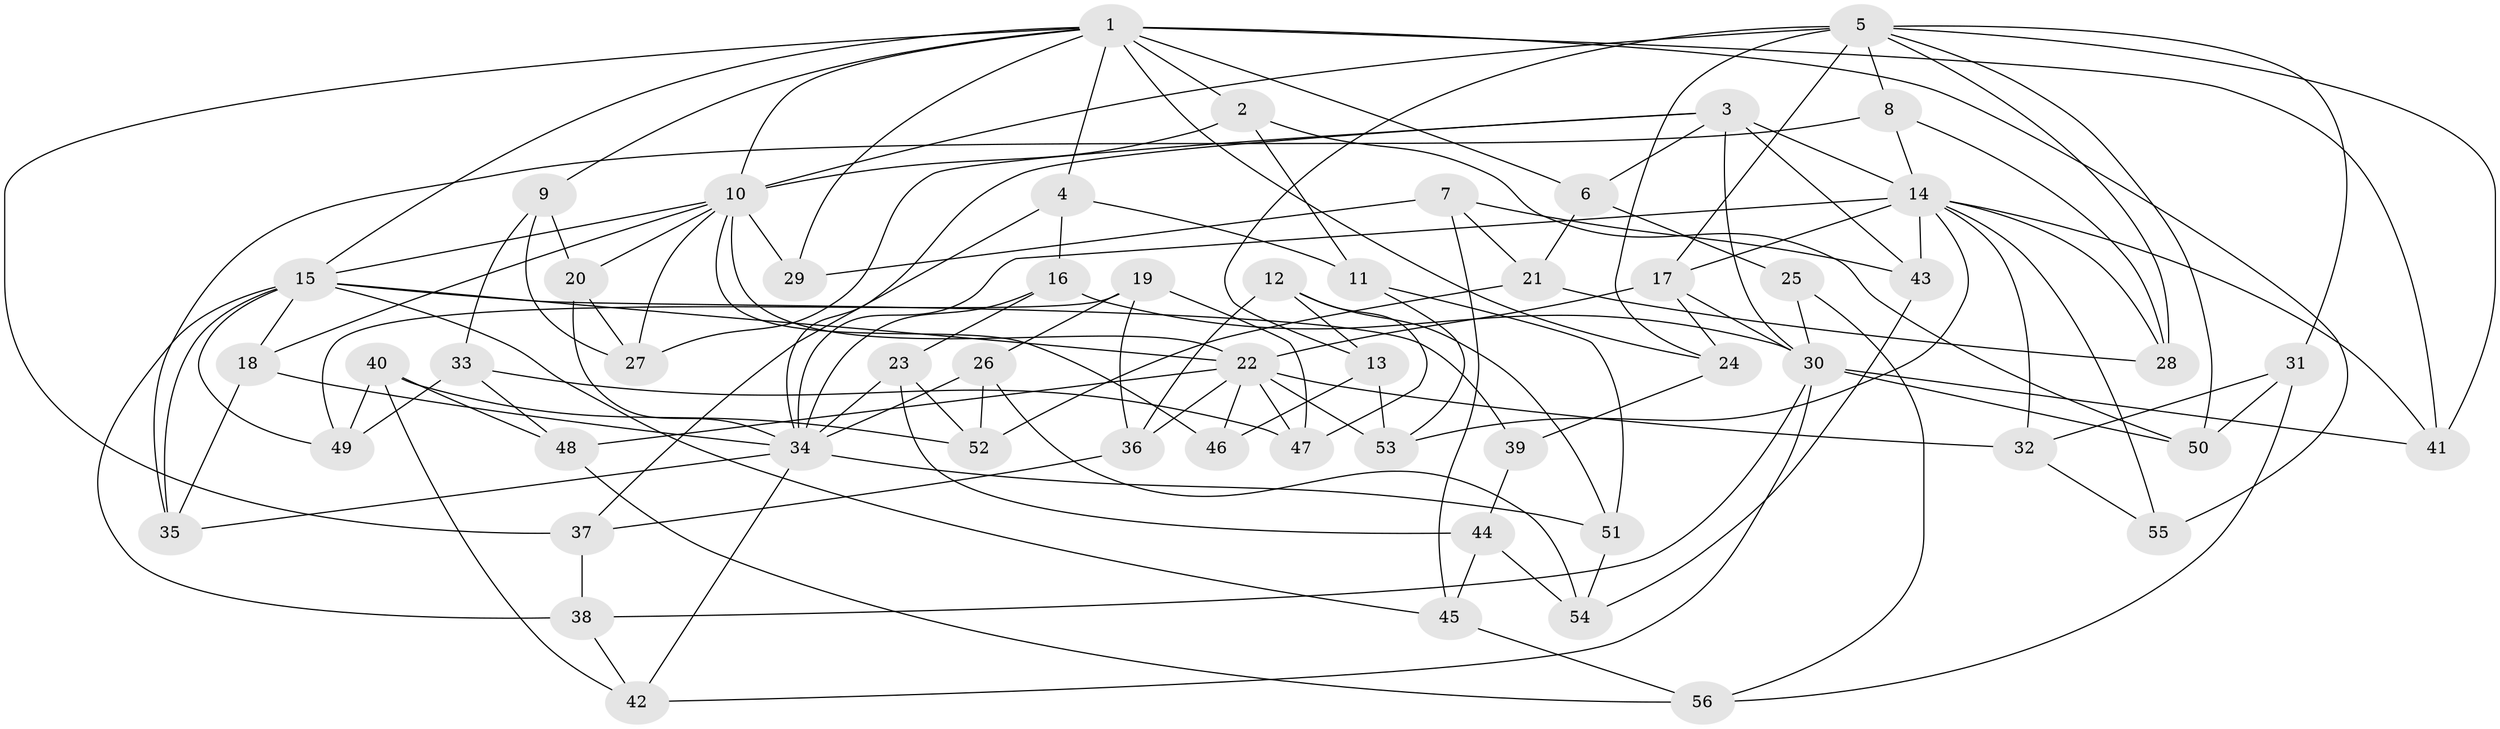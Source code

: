 // original degree distribution, {4: 1.0}
// Generated by graph-tools (version 1.1) at 2025/53/03/04/25 22:53:33]
// undirected, 56 vertices, 133 edges
graph export_dot {
  node [color=gray90,style=filled];
  1;
  2;
  3;
  4;
  5;
  6;
  7;
  8;
  9;
  10;
  11;
  12;
  13;
  14;
  15;
  16;
  17;
  18;
  19;
  20;
  21;
  22;
  23;
  24;
  25;
  26;
  27;
  28;
  29;
  30;
  31;
  32;
  33;
  34;
  35;
  36;
  37;
  38;
  39;
  40;
  41;
  42;
  43;
  44;
  45;
  46;
  47;
  48;
  49;
  50;
  51;
  52;
  53;
  54;
  55;
  56;
  1 -- 2 [weight=1.0];
  1 -- 4 [weight=1.0];
  1 -- 6 [weight=1.0];
  1 -- 9 [weight=1.0];
  1 -- 10 [weight=1.0];
  1 -- 15 [weight=1.0];
  1 -- 24 [weight=1.0];
  1 -- 29 [weight=1.0];
  1 -- 37 [weight=1.0];
  1 -- 41 [weight=1.0];
  1 -- 55 [weight=2.0];
  2 -- 10 [weight=1.0];
  2 -- 11 [weight=1.0];
  2 -- 50 [weight=1.0];
  3 -- 6 [weight=1.0];
  3 -- 14 [weight=2.0];
  3 -- 27 [weight=1.0];
  3 -- 30 [weight=2.0];
  3 -- 34 [weight=1.0];
  3 -- 43 [weight=1.0];
  4 -- 11 [weight=1.0];
  4 -- 16 [weight=1.0];
  4 -- 37 [weight=1.0];
  5 -- 8 [weight=1.0];
  5 -- 10 [weight=2.0];
  5 -- 13 [weight=1.0];
  5 -- 17 [weight=1.0];
  5 -- 24 [weight=1.0];
  5 -- 28 [weight=1.0];
  5 -- 31 [weight=1.0];
  5 -- 41 [weight=1.0];
  5 -- 50 [weight=1.0];
  6 -- 21 [weight=1.0];
  6 -- 25 [weight=1.0];
  7 -- 21 [weight=1.0];
  7 -- 29 [weight=1.0];
  7 -- 43 [weight=1.0];
  7 -- 45 [weight=1.0];
  8 -- 14 [weight=1.0];
  8 -- 28 [weight=1.0];
  8 -- 35 [weight=1.0];
  9 -- 20 [weight=1.0];
  9 -- 27 [weight=1.0];
  9 -- 33 [weight=1.0];
  10 -- 15 [weight=1.0];
  10 -- 18 [weight=1.0];
  10 -- 20 [weight=1.0];
  10 -- 22 [weight=1.0];
  10 -- 27 [weight=1.0];
  10 -- 29 [weight=2.0];
  10 -- 46 [weight=1.0];
  11 -- 51 [weight=1.0];
  11 -- 53 [weight=1.0];
  12 -- 13 [weight=1.0];
  12 -- 36 [weight=1.0];
  12 -- 47 [weight=1.0];
  12 -- 51 [weight=1.0];
  13 -- 46 [weight=1.0];
  13 -- 53 [weight=1.0];
  14 -- 17 [weight=2.0];
  14 -- 28 [weight=1.0];
  14 -- 32 [weight=1.0];
  14 -- 34 [weight=1.0];
  14 -- 41 [weight=1.0];
  14 -- 43 [weight=1.0];
  14 -- 53 [weight=1.0];
  14 -- 55 [weight=1.0];
  15 -- 18 [weight=1.0];
  15 -- 22 [weight=1.0];
  15 -- 35 [weight=1.0];
  15 -- 38 [weight=1.0];
  15 -- 39 [weight=2.0];
  15 -- 45 [weight=1.0];
  15 -- 49 [weight=1.0];
  16 -- 23 [weight=1.0];
  16 -- 30 [weight=1.0];
  16 -- 34 [weight=1.0];
  17 -- 22 [weight=1.0];
  17 -- 24 [weight=1.0];
  17 -- 30 [weight=1.0];
  18 -- 34 [weight=1.0];
  18 -- 35 [weight=1.0];
  19 -- 26 [weight=1.0];
  19 -- 36 [weight=1.0];
  19 -- 47 [weight=1.0];
  19 -- 49 [weight=1.0];
  20 -- 27 [weight=1.0];
  20 -- 34 [weight=1.0];
  21 -- 28 [weight=1.0];
  21 -- 52 [weight=1.0];
  22 -- 32 [weight=1.0];
  22 -- 36 [weight=1.0];
  22 -- 46 [weight=2.0];
  22 -- 47 [weight=1.0];
  22 -- 48 [weight=1.0];
  22 -- 53 [weight=1.0];
  23 -- 34 [weight=1.0];
  23 -- 44 [weight=1.0];
  23 -- 52 [weight=1.0];
  24 -- 39 [weight=1.0];
  25 -- 30 [weight=2.0];
  25 -- 56 [weight=1.0];
  26 -- 34 [weight=1.0];
  26 -- 52 [weight=1.0];
  26 -- 54 [weight=1.0];
  30 -- 38 [weight=1.0];
  30 -- 41 [weight=1.0];
  30 -- 42 [weight=1.0];
  30 -- 50 [weight=1.0];
  31 -- 32 [weight=1.0];
  31 -- 50 [weight=1.0];
  31 -- 56 [weight=1.0];
  32 -- 55 [weight=1.0];
  33 -- 47 [weight=1.0];
  33 -- 48 [weight=1.0];
  33 -- 49 [weight=1.0];
  34 -- 35 [weight=1.0];
  34 -- 42 [weight=1.0];
  34 -- 51 [weight=1.0];
  36 -- 37 [weight=1.0];
  37 -- 38 [weight=1.0];
  38 -- 42 [weight=1.0];
  39 -- 44 [weight=1.0];
  40 -- 42 [weight=1.0];
  40 -- 48 [weight=1.0];
  40 -- 49 [weight=1.0];
  40 -- 52 [weight=1.0];
  43 -- 54 [weight=1.0];
  44 -- 45 [weight=1.0];
  44 -- 54 [weight=1.0];
  45 -- 56 [weight=1.0];
  48 -- 56 [weight=1.0];
  51 -- 54 [weight=1.0];
}
